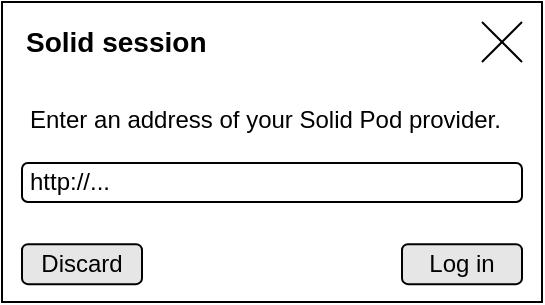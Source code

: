 <mxfile version="22.1.7" type="device">
  <diagram name="Page-1" id="5nuNEwp7geA0TZlM_HXr">
    <mxGraphModel dx="1114" dy="602" grid="1" gridSize="10" guides="1" tooltips="1" connect="1" arrows="1" fold="1" page="1" pageScale="1" pageWidth="1169" pageHeight="827" math="0" shadow="0">
      <root>
        <mxCell id="0" />
        <mxCell id="1" parent="0" />
        <mxCell id="f-k78EgDY2mK5R0cUtTM-138" value="" style="rounded=0;whiteSpace=wrap;html=1;fillColor=none;" parent="1" vertex="1">
          <mxGeometry x="40" y="40" width="270" height="150" as="geometry" />
        </mxCell>
        <mxCell id="f-k78EgDY2mK5R0cUtTM-139" value="" style="endArrow=none;html=1;rounded=0;strokeWidth=1;" parent="1" edge="1">
          <mxGeometry width="50" height="50" relative="1" as="geometry">
            <mxPoint x="280" y="70" as="sourcePoint" />
            <mxPoint x="300" y="50.0" as="targetPoint" />
          </mxGeometry>
        </mxCell>
        <mxCell id="f-k78EgDY2mK5R0cUtTM-140" value="" style="endArrow=none;html=1;rounded=0;strokeWidth=1;" parent="1" edge="1">
          <mxGeometry width="50" height="50" relative="1" as="geometry">
            <mxPoint x="300" y="70" as="sourcePoint" />
            <mxPoint x="280" y="50.0" as="targetPoint" />
          </mxGeometry>
        </mxCell>
        <mxCell id="KzKOROUcKOEuIQucyDnu-13" value="Solid session" style="text;html=1;strokeColor=none;fillColor=none;align=left;verticalAlign=middle;whiteSpace=wrap;rounded=0;fontColor=#000000;fontStyle=1;fontSize=14;" parent="1" vertex="1">
          <mxGeometry x="50" y="50" width="160" height="20" as="geometry" />
        </mxCell>
        <mxCell id="KzKOROUcKOEuIQucyDnu-14" value="Enter an address of your Solid Pod provider." style="text;html=1;strokeColor=none;fillColor=none;align=left;verticalAlign=middle;whiteSpace=wrap;rounded=0;spacingLeft=2;" parent="1" vertex="1">
          <mxGeometry x="50" y="88.93" width="250" height="21.07" as="geometry" />
        </mxCell>
        <mxCell id="KzKOROUcKOEuIQucyDnu-17" value="Log in" style="rounded=1;whiteSpace=wrap;html=1;fontColor=#000000;fontStyle=0;fillColor=#E6E6E6;" parent="1" vertex="1">
          <mxGeometry x="240" y="161.07" width="60" height="20" as="geometry" />
        </mxCell>
        <mxCell id="KzKOROUcKOEuIQucyDnu-18" value="Discard" style="rounded=1;whiteSpace=wrap;html=1;fontColor=#000000;fontStyle=0;fillColor=#E6E6E6;" parent="1" vertex="1">
          <mxGeometry x="50" y="161.07" width="60" height="20" as="geometry" />
        </mxCell>
        <mxCell id="KzKOROUcKOEuIQucyDnu-19" value="http://..." style="rounded=1;whiteSpace=wrap;html=1;align=left;spacingLeft=2;" parent="1" vertex="1">
          <mxGeometry x="50" y="120.53" width="250" height="19.47" as="geometry" />
        </mxCell>
      </root>
    </mxGraphModel>
  </diagram>
</mxfile>
